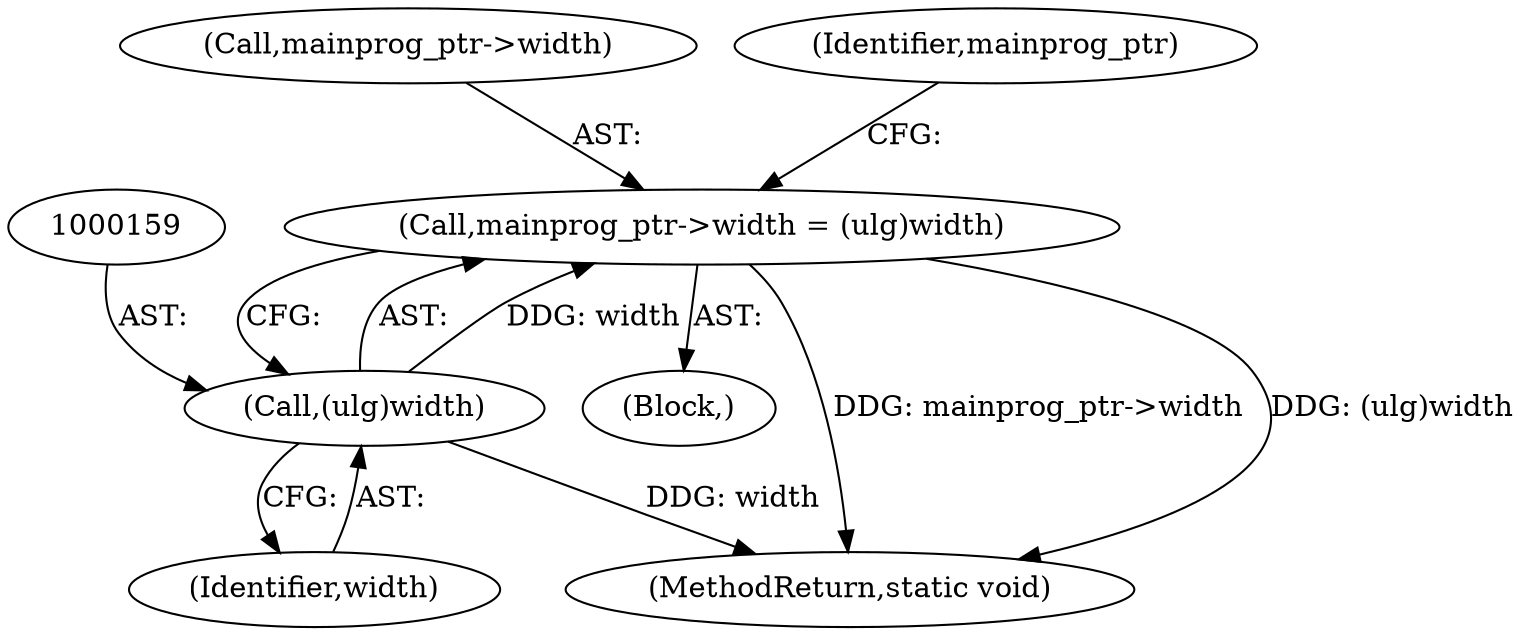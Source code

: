 digraph "0_Android_9d4853418ab2f754c2b63e091c29c5529b8b86ca_3@API" {
"1000154" [label="(Call,mainprog_ptr->width = (ulg)width)"];
"1000158" [label="(Call,(ulg)width)"];
"1000118" [label="(Block,)"];
"1000408" [label="(MethodReturn,static void)"];
"1000154" [label="(Call,mainprog_ptr->width = (ulg)width)"];
"1000160" [label="(Identifier,width)"];
"1000155" [label="(Call,mainprog_ptr->width)"];
"1000158" [label="(Call,(ulg)width)"];
"1000163" [label="(Identifier,mainprog_ptr)"];
"1000154" -> "1000118"  [label="AST: "];
"1000154" -> "1000158"  [label="CFG: "];
"1000155" -> "1000154"  [label="AST: "];
"1000158" -> "1000154"  [label="AST: "];
"1000163" -> "1000154"  [label="CFG: "];
"1000154" -> "1000408"  [label="DDG: mainprog_ptr->width"];
"1000154" -> "1000408"  [label="DDG: (ulg)width"];
"1000158" -> "1000154"  [label="DDG: width"];
"1000158" -> "1000160"  [label="CFG: "];
"1000159" -> "1000158"  [label="AST: "];
"1000160" -> "1000158"  [label="AST: "];
"1000158" -> "1000408"  [label="DDG: width"];
}
